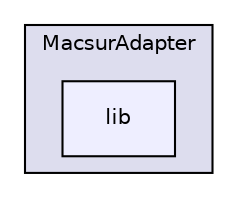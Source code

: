 digraph "/Users/arkygeek/QtProjects/macsur-adapter/src/MacsurAdapter/lib" {
  compound=true
  node [ fontsize="10", fontname="Helvetica"];
  edge [ labelfontsize="10", labelfontname="Helvetica"];
  subgraph clusterdir_0976b7c1070d105ce9a45e848ff99eca {
    graph [ bgcolor="#ddddee", pencolor="black", label="MacsurAdapter" fontname="Helvetica", fontsize="10", URL="dir_0976b7c1070d105ce9a45e848ff99eca.html"]
  dir_28396c6dadb4fda2a5fc7fe3aec95f24 [shape=box, label="lib", style="filled", fillcolor="#eeeeff", pencolor="black", URL="dir_28396c6dadb4fda2a5fc7fe3aec95f24.html"];
  }
}
